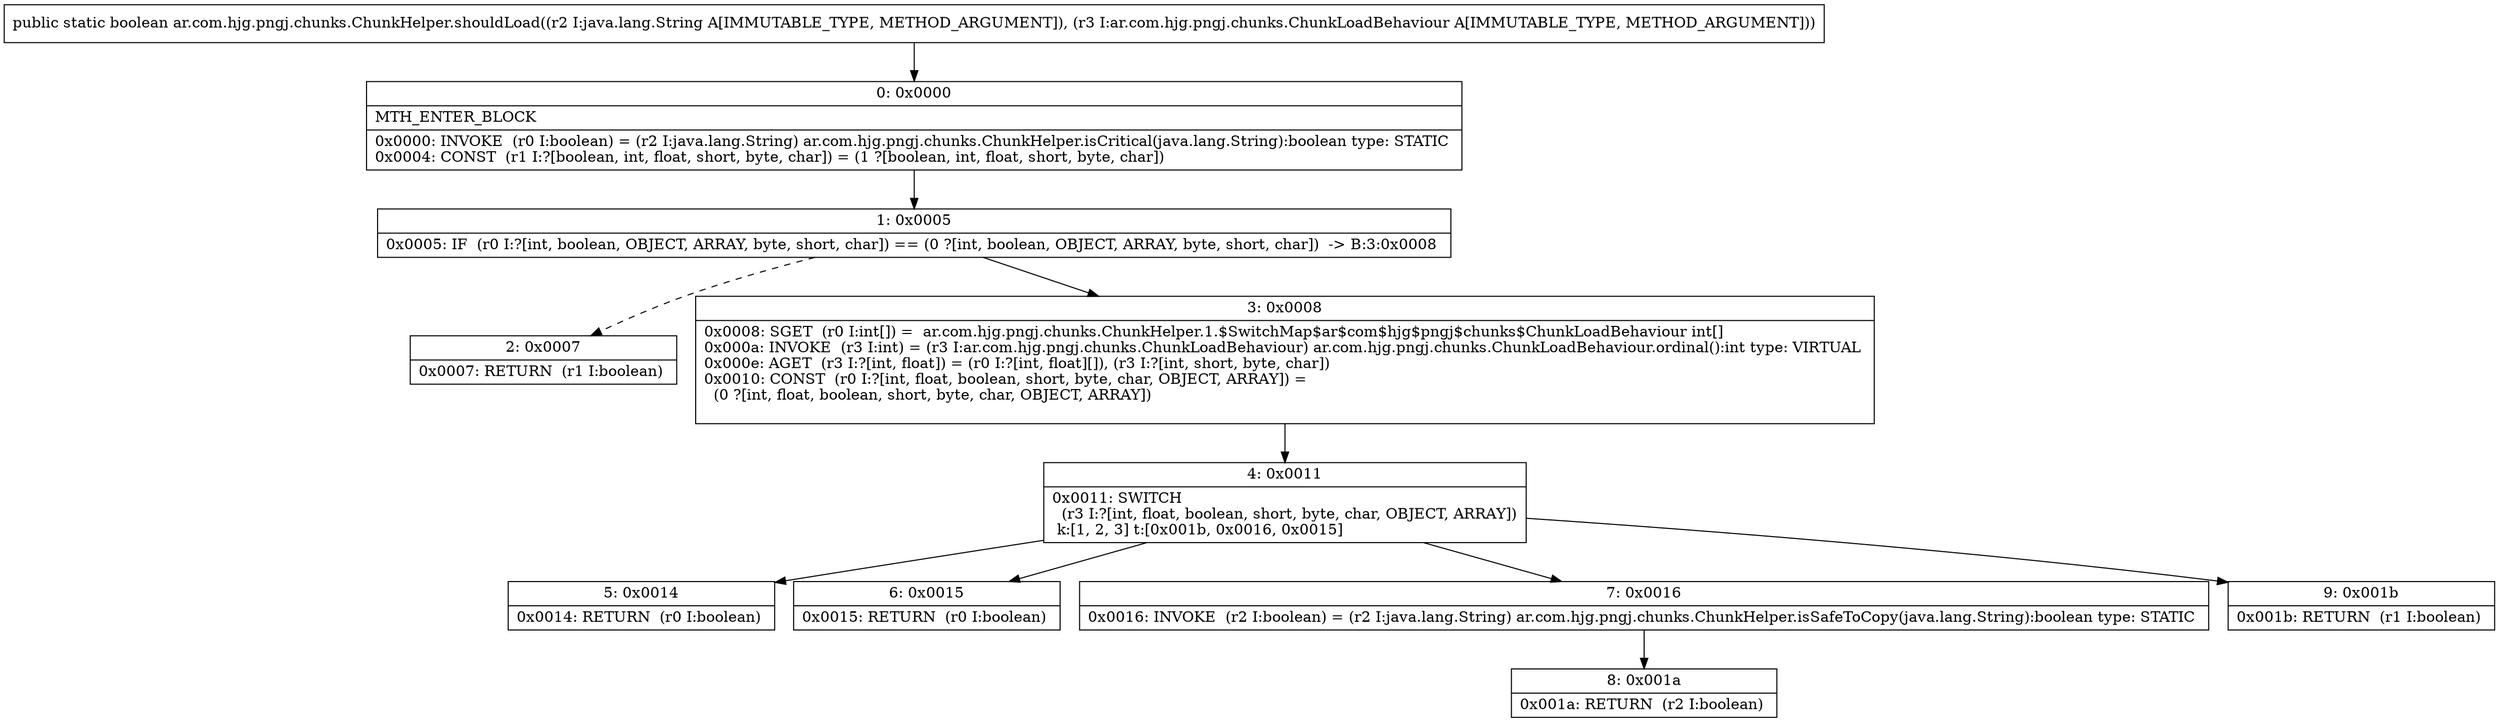 digraph "CFG forar.com.hjg.pngj.chunks.ChunkHelper.shouldLoad(Ljava\/lang\/String;Lar\/com\/hjg\/pngj\/chunks\/ChunkLoadBehaviour;)Z" {
Node_0 [shape=record,label="{0\:\ 0x0000|MTH_ENTER_BLOCK\l|0x0000: INVOKE  (r0 I:boolean) = (r2 I:java.lang.String) ar.com.hjg.pngj.chunks.ChunkHelper.isCritical(java.lang.String):boolean type: STATIC \l0x0004: CONST  (r1 I:?[boolean, int, float, short, byte, char]) = (1 ?[boolean, int, float, short, byte, char]) \l}"];
Node_1 [shape=record,label="{1\:\ 0x0005|0x0005: IF  (r0 I:?[int, boolean, OBJECT, ARRAY, byte, short, char]) == (0 ?[int, boolean, OBJECT, ARRAY, byte, short, char])  \-\> B:3:0x0008 \l}"];
Node_2 [shape=record,label="{2\:\ 0x0007|0x0007: RETURN  (r1 I:boolean) \l}"];
Node_3 [shape=record,label="{3\:\ 0x0008|0x0008: SGET  (r0 I:int[]) =  ar.com.hjg.pngj.chunks.ChunkHelper.1.$SwitchMap$ar$com$hjg$pngj$chunks$ChunkLoadBehaviour int[] \l0x000a: INVOKE  (r3 I:int) = (r3 I:ar.com.hjg.pngj.chunks.ChunkLoadBehaviour) ar.com.hjg.pngj.chunks.ChunkLoadBehaviour.ordinal():int type: VIRTUAL \l0x000e: AGET  (r3 I:?[int, float]) = (r0 I:?[int, float][]), (r3 I:?[int, short, byte, char]) \l0x0010: CONST  (r0 I:?[int, float, boolean, short, byte, char, OBJECT, ARRAY]) = \l  (0 ?[int, float, boolean, short, byte, char, OBJECT, ARRAY])\l \l}"];
Node_4 [shape=record,label="{4\:\ 0x0011|0x0011: SWITCH  \l  (r3 I:?[int, float, boolean, short, byte, char, OBJECT, ARRAY])\l k:[1, 2, 3] t:[0x001b, 0x0016, 0x0015] \l}"];
Node_5 [shape=record,label="{5\:\ 0x0014|0x0014: RETURN  (r0 I:boolean) \l}"];
Node_6 [shape=record,label="{6\:\ 0x0015|0x0015: RETURN  (r0 I:boolean) \l}"];
Node_7 [shape=record,label="{7\:\ 0x0016|0x0016: INVOKE  (r2 I:boolean) = (r2 I:java.lang.String) ar.com.hjg.pngj.chunks.ChunkHelper.isSafeToCopy(java.lang.String):boolean type: STATIC \l}"];
Node_8 [shape=record,label="{8\:\ 0x001a|0x001a: RETURN  (r2 I:boolean) \l}"];
Node_9 [shape=record,label="{9\:\ 0x001b|0x001b: RETURN  (r1 I:boolean) \l}"];
MethodNode[shape=record,label="{public static boolean ar.com.hjg.pngj.chunks.ChunkHelper.shouldLoad((r2 I:java.lang.String A[IMMUTABLE_TYPE, METHOD_ARGUMENT]), (r3 I:ar.com.hjg.pngj.chunks.ChunkLoadBehaviour A[IMMUTABLE_TYPE, METHOD_ARGUMENT])) }"];
MethodNode -> Node_0;
Node_0 -> Node_1;
Node_1 -> Node_2[style=dashed];
Node_1 -> Node_3;
Node_3 -> Node_4;
Node_4 -> Node_5;
Node_4 -> Node_6;
Node_4 -> Node_7;
Node_4 -> Node_9;
Node_7 -> Node_8;
}

